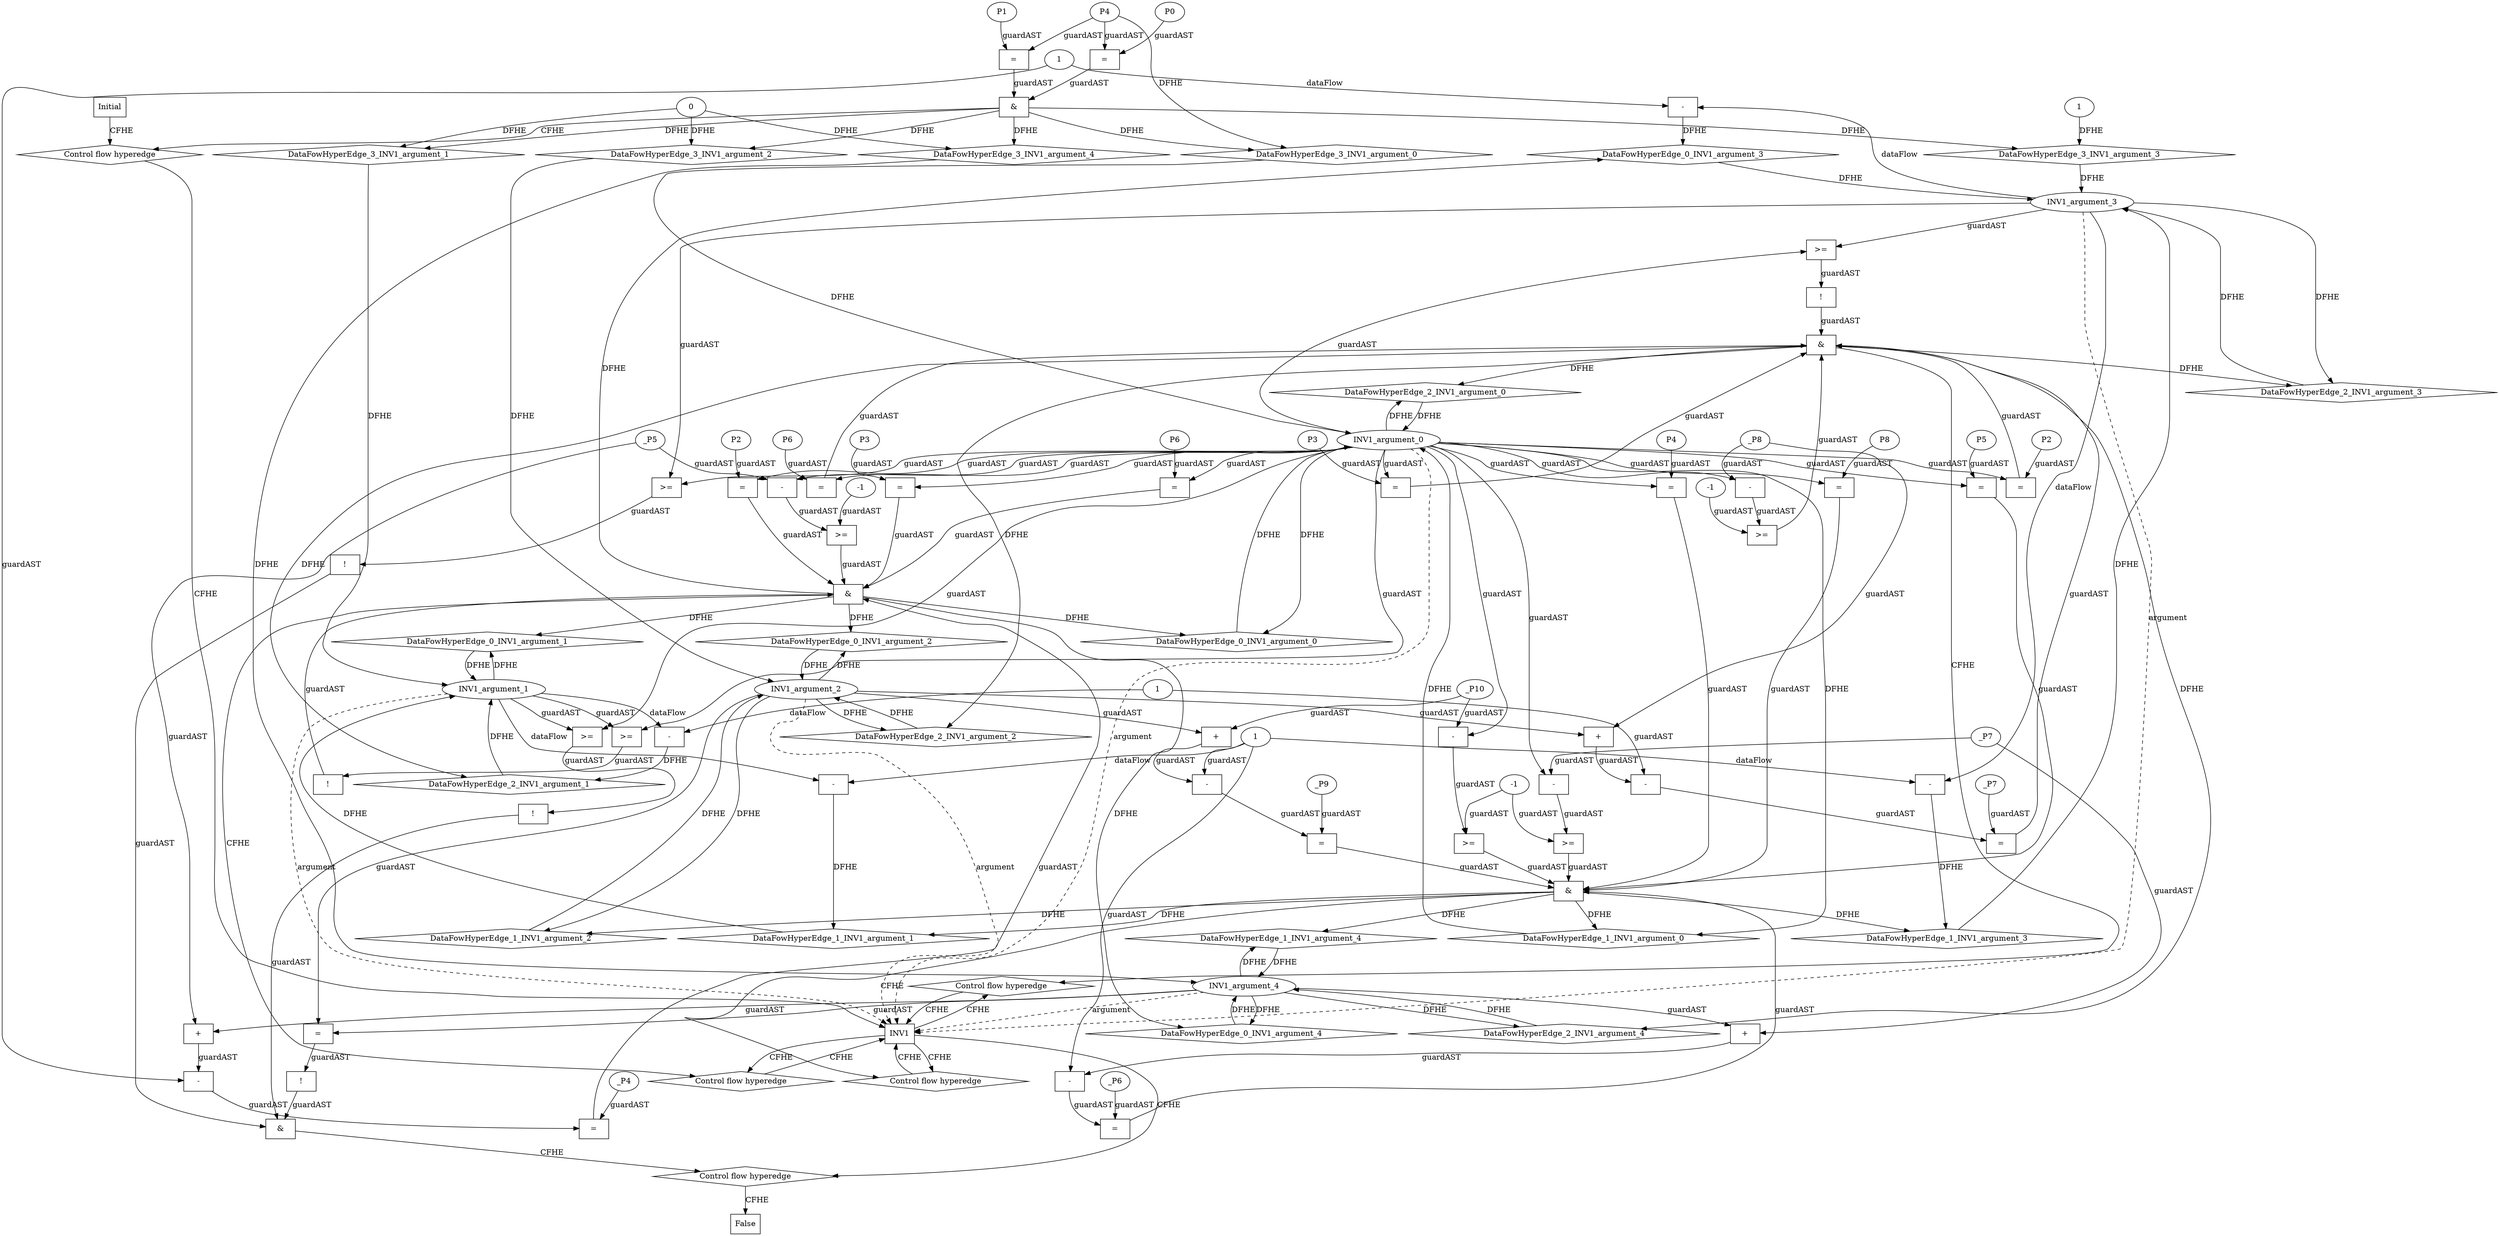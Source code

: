 // Horn Graph
digraph {
	"xxxINV1___INV1_0xxxdataFlow_0_node_0" [label="-"  nodeName="xxxINV1___INV1_0xxxdataFlow_0_node_0" class=Operator GNNNodeID=5 shape=rect]
	"xxxINV1___INV1_0xxxdataFlow_0_node_2" [label="1"  nodeName="xxxINV1___INV1_0xxxdataFlow_0_node_2" class=IdealInt GNNNodeID=6]
		"INV1_argument_3" -> "xxxINV1___INV1_0xxxdataFlow_0_node_0" [ label="dataFlow"]
		"xxxINV1___INV1_0xxxdataFlow_0_node_2" -> "xxxINV1___INV1_0xxxdataFlow_0_node_0" [ label="dataFlow"]
	"xxxINV1___INV1_0xxxguard_0_node_0" [label="="  nodeName="xxxINV1___INV1_0xxxguard_0_node_0" class=Operator GNNNodeID=7 shape=rect]
	"xxxINV1___INV1_0xxxguard_0_node_1" [label="P2"  nodeName="xxxINV1___INV1_0xxxguard_0_node_1" class=symbolicConstant GNNNodeID=8]
		"xxxINV1___INV1_0xxxguard_0_node_1" -> "xxxINV1___INV1_0xxxguard_0_node_0" [ label="guardAST"]
		"INV1_argument_0" -> "xxxINV1___INV1_0xxxguard_0_node_0" [ label="guardAST"]
	"xxxINV1___INV1_0xxxguard1_node_0" [label="="  nodeName="xxxINV1___INV1_0xxxguard1_node_0" class=Operator GNNNodeID=9 shape=rect]
	"xxxINV1___INV1_0xxxguard1_node_1" [label="-"  nodeName="xxxINV1___INV1_0xxxguard1_node_1" class=Operator GNNNodeID=10 shape=rect]
	"xxxINV1___INV1_0xxxguard1_node_2" [label="+"  nodeName="xxxINV1___INV1_0xxxguard1_node_2" class=Operator GNNNodeID=11 shape=rect]
	"xxxINV1___INV1_0xxxguard1_node_4" [label="_P5"  nodeName="xxxINV1___INV1_0xxxguard1_node_4" class=symbolicConstant GNNNodeID=12]
	"xxxINV1___INV1_0xxxguard1_node_6" [label="_P4"  nodeName="xxxINV1___INV1_0xxxguard1_node_6" class=symbolicConstant GNNNodeID=13]
		"xxxINV1___INV1_0xxxguard1_node_1" -> "xxxINV1___INV1_0xxxguard1_node_0" [ label="guardAST"]
		"xxxINV1___INV1_0xxxguard1_node_6" -> "xxxINV1___INV1_0xxxguard1_node_0" [ label="guardAST"]
		"xxxINV1___INV1_0xxxguard1_node_2" -> "xxxINV1___INV1_0xxxguard1_node_1" [ label="guardAST"]
		"xxxINV1___INV1_0xxxdataFlow_0_node_2" -> "xxxINV1___INV1_0xxxguard1_node_1" [ label="guardAST"]
		"INV1_argument_4" -> "xxxINV1___INV1_0xxxguard1_node_2" [ label="guardAST"]
		"xxxINV1___INV1_0xxxguard1_node_4" -> "xxxINV1___INV1_0xxxguard1_node_2" [ label="guardAST"]
	"xxxINV1___INV1_0xxxguard2_node_0" [label="="  nodeName="xxxINV1___INV1_0xxxguard2_node_0" class=Operator GNNNodeID=14 shape=rect]
	"xxxINV1___INV1_0xxxguard2_node_1" [label="P6"  nodeName="xxxINV1___INV1_0xxxguard2_node_1" class=symbolicConstant GNNNodeID=15]
		"xxxINV1___INV1_0xxxguard2_node_1" -> "xxxINV1___INV1_0xxxguard2_node_0" [ label="guardAST"]
		"INV1_argument_0" -> "xxxINV1___INV1_0xxxguard2_node_0" [ label="guardAST"]
	"xxxINV1___INV1_0xxxguard3_node_0" [label="!"  nodeName="xxxINV1___INV1_0xxxguard3_node_0" class=Operator GNNNodeID=16 shape=rect]
	"xxxINV1___INV1_0xxxguard3_node_1" [label=">="  nodeName="xxxINV1___INV1_0xxxguard3_node_1" class=Operator GNNNodeID=17 shape=rect]
		"xxxINV1___INV1_0xxxguard3_node_1" -> "xxxINV1___INV1_0xxxguard3_node_0" [ label="guardAST"]
		"INV1_argument_0" -> "xxxINV1___INV1_0xxxguard3_node_1" [ label="guardAST"]
		"INV1_argument_1" -> "xxxINV1___INV1_0xxxguard3_node_1" [ label="guardAST"]
	"xxxINV1___INV1_0xxxguard4_node_0" [label=">="  nodeName="xxxINV1___INV1_0xxxguard4_node_0" class=Operator GNNNodeID=18 shape=rect]
	"xxxINV1___INV1_0xxxguard4_node_1" [label="-"  nodeName="xxxINV1___INV1_0xxxguard4_node_1" class=Operator GNNNodeID=19 shape=rect]
	"xxxINV1___INV1_0xxxguard4_node_4" [label="-1"  nodeName="xxxINV1___INV1_0xxxguard4_node_4" class=IdealInt GNNNodeID=20]
		"xxxINV1___INV1_0xxxguard4_node_1" -> "xxxINV1___INV1_0xxxguard4_node_0" [ label="guardAST"]
		"xxxINV1___INV1_0xxxguard4_node_4" -> "xxxINV1___INV1_0xxxguard4_node_0" [ label="guardAST"]
		"INV1_argument_0" -> "xxxINV1___INV1_0xxxguard4_node_1" [ label="guardAST"]
		"xxxINV1___INV1_0xxxguard1_node_4" -> "xxxINV1___INV1_0xxxguard4_node_1" [ label="guardAST"]
	"xxxINV1___INV1_0xxxguard5_node_0" [label="="  nodeName="xxxINV1___INV1_0xxxguard5_node_0" class=Operator GNNNodeID=21 shape=rect]
	"xxxINV1___INV1_0xxxguard5_node_1" [label="P3"  nodeName="xxxINV1___INV1_0xxxguard5_node_1" class=symbolicConstant GNNNodeID=22]
		"xxxINV1___INV1_0xxxguard5_node_1" -> "xxxINV1___INV1_0xxxguard5_node_0" [ label="guardAST"]
		"INV1_argument_0" -> "xxxINV1___INV1_0xxxguard5_node_0" [ label="guardAST"]
	"xxxINV1___INV1_1xxxdataFlow_0_node_0" [label="-"  nodeName="xxxINV1___INV1_1xxxdataFlow_0_node_0" class=Operator GNNNodeID=23 shape=rect]
	"xxxINV1___INV1_1xxxdataFlow_0_node_2" [label="1"  nodeName="xxxINV1___INV1_1xxxdataFlow_0_node_2" class=IdealInt GNNNodeID=24]
		"INV1_argument_1" -> "xxxINV1___INV1_1xxxdataFlow_0_node_0" [ label="dataFlow"]
		"xxxINV1___INV1_1xxxdataFlow_0_node_2" -> "xxxINV1___INV1_1xxxdataFlow_0_node_0" [ label="dataFlow"]
	"xxxINV1___INV1_1xxxdataFlow2_node_0" [label="-"  nodeName="xxxINV1___INV1_1xxxdataFlow2_node_0" class=Operator GNNNodeID=25 shape=rect]
		"INV1_argument_3" -> "xxxINV1___INV1_1xxxdataFlow2_node_0" [ label="dataFlow"]
		"xxxINV1___INV1_1xxxdataFlow_0_node_2" -> "xxxINV1___INV1_1xxxdataFlow2_node_0" [ label="dataFlow"]
	"xxxINV1___INV1_1xxxguard_0_node_0" [label="="  nodeName="xxxINV1___INV1_1xxxguard_0_node_0" class=Operator GNNNodeID=26 shape=rect]
	"xxxINV1___INV1_1xxxguard_0_node_1" [label="P4"  nodeName="xxxINV1___INV1_1xxxguard_0_node_1" class=symbolicConstant GNNNodeID=27]
		"xxxINV1___INV1_1xxxguard_0_node_1" -> "xxxINV1___INV1_1xxxguard_0_node_0" [ label="guardAST"]
		"INV1_argument_0" -> "xxxINV1___INV1_1xxxguard_0_node_0" [ label="guardAST"]
	"xxxINV1___INV1_1xxxguard1_node_0" [label="="  nodeName="xxxINV1___INV1_1xxxguard1_node_0" class=Operator GNNNodeID=28 shape=rect]
	"xxxINV1___INV1_1xxxguard1_node_1" [label="-"  nodeName="xxxINV1___INV1_1xxxguard1_node_1" class=Operator GNNNodeID=29 shape=rect]
	"xxxINV1___INV1_1xxxguard1_node_2" [label="+"  nodeName="xxxINV1___INV1_1xxxguard1_node_2" class=Operator GNNNodeID=30 shape=rect]
	"xxxINV1___INV1_1xxxguard1_node_4" [label="_P7"  nodeName="xxxINV1___INV1_1xxxguard1_node_4" class=symbolicConstant GNNNodeID=31]
	"xxxINV1___INV1_1xxxguard1_node_6" [label="_P6"  nodeName="xxxINV1___INV1_1xxxguard1_node_6" class=symbolicConstant GNNNodeID=32]
		"xxxINV1___INV1_1xxxguard1_node_1" -> "xxxINV1___INV1_1xxxguard1_node_0" [ label="guardAST"]
		"xxxINV1___INV1_1xxxguard1_node_6" -> "xxxINV1___INV1_1xxxguard1_node_0" [ label="guardAST"]
		"xxxINV1___INV1_1xxxguard1_node_2" -> "xxxINV1___INV1_1xxxguard1_node_1" [ label="guardAST"]
		"xxxINV1___INV1_1xxxdataFlow_0_node_2" -> "xxxINV1___INV1_1xxxguard1_node_1" [ label="guardAST"]
		"INV1_argument_4" -> "xxxINV1___INV1_1xxxguard1_node_2" [ label="guardAST"]
		"xxxINV1___INV1_1xxxguard1_node_4" -> "xxxINV1___INV1_1xxxguard1_node_2" [ label="guardAST"]
	"xxxINV1___INV1_1xxxguard2_node_0" [label="="  nodeName="xxxINV1___INV1_1xxxguard2_node_0" class=Operator GNNNodeID=33 shape=rect]
	"xxxINV1___INV1_1xxxguard2_node_1" [label="P8"  nodeName="xxxINV1___INV1_1xxxguard2_node_1" class=symbolicConstant GNNNodeID=34]
		"xxxINV1___INV1_1xxxguard2_node_1" -> "xxxINV1___INV1_1xxxguard2_node_0" [ label="guardAST"]
		"INV1_argument_0" -> "xxxINV1___INV1_1xxxguard2_node_0" [ label="guardAST"]
	"xxxINV1___INV1_1xxxguard3_node_0" [label=">="  nodeName="xxxINV1___INV1_1xxxguard3_node_0" class=Operator GNNNodeID=35 shape=rect]
	"xxxINV1___INV1_1xxxguard3_node_1" [label="-"  nodeName="xxxINV1___INV1_1xxxguard3_node_1" class=Operator GNNNodeID=36 shape=rect]
	"xxxINV1___INV1_1xxxguard3_node_4" [label="-1"  nodeName="xxxINV1___INV1_1xxxguard3_node_4" class=IdealInt GNNNodeID=37]
		"xxxINV1___INV1_1xxxguard3_node_1" -> "xxxINV1___INV1_1xxxguard3_node_0" [ label="guardAST"]
		"xxxINV1___INV1_1xxxguard3_node_4" -> "xxxINV1___INV1_1xxxguard3_node_0" [ label="guardAST"]
		"INV1_argument_0" -> "xxxINV1___INV1_1xxxguard3_node_1" [ label="guardAST"]
		"xxxINV1___INV1_1xxxguard1_node_4" -> "xxxINV1___INV1_1xxxguard3_node_1" [ label="guardAST"]
	"xxxINV1___INV1_1xxxguard4_node_0" [label=">="  nodeName="xxxINV1___INV1_1xxxguard4_node_0" class=Operator GNNNodeID=38 shape=rect]
	"xxxINV1___INV1_1xxxguard4_node_1" [label="-"  nodeName="xxxINV1___INV1_1xxxguard4_node_1" class=Operator GNNNodeID=39 shape=rect]
	"xxxINV1___INV1_1xxxguard4_node_3" [label="_P10"  nodeName="xxxINV1___INV1_1xxxguard4_node_3" class=symbolicConstant GNNNodeID=40]
		"xxxINV1___INV1_1xxxguard4_node_1" -> "xxxINV1___INV1_1xxxguard4_node_0" [ label="guardAST"]
		"xxxINV1___INV1_1xxxguard3_node_4" -> "xxxINV1___INV1_1xxxguard4_node_0" [ label="guardAST"]
		"INV1_argument_0" -> "xxxINV1___INV1_1xxxguard4_node_1" [ label="guardAST"]
		"xxxINV1___INV1_1xxxguard4_node_3" -> "xxxINV1___INV1_1xxxguard4_node_1" [ label="guardAST"]
	"xxxINV1___INV1_1xxxguard5_node_0" [label="="  nodeName="xxxINV1___INV1_1xxxguard5_node_0" class=Operator GNNNodeID=41 shape=rect]
	"xxxINV1___INV1_1xxxguard5_node_1" [label="-"  nodeName="xxxINV1___INV1_1xxxguard5_node_1" class=Operator GNNNodeID=42 shape=rect]
	"xxxINV1___INV1_1xxxguard5_node_2" [label="+"  nodeName="xxxINV1___INV1_1xxxguard5_node_2" class=Operator GNNNodeID=43 shape=rect]
	"xxxINV1___INV1_1xxxguard5_node_6" [label="_P9"  nodeName="xxxINV1___INV1_1xxxguard5_node_6" class=symbolicConstant GNNNodeID=44]
		"xxxINV1___INV1_1xxxguard5_node_1" -> "xxxINV1___INV1_1xxxguard5_node_0" [ label="guardAST"]
		"xxxINV1___INV1_1xxxguard5_node_6" -> "xxxINV1___INV1_1xxxguard5_node_0" [ label="guardAST"]
		"xxxINV1___INV1_1xxxguard5_node_2" -> "xxxINV1___INV1_1xxxguard5_node_1" [ label="guardAST"]
		"xxxINV1___INV1_1xxxdataFlow_0_node_2" -> "xxxINV1___INV1_1xxxguard5_node_1" [ label="guardAST"]
		"INV1_argument_2" -> "xxxINV1___INV1_1xxxguard5_node_2" [ label="guardAST"]
		"xxxINV1___INV1_1xxxguard4_node_3" -> "xxxINV1___INV1_1xxxguard5_node_2" [ label="guardAST"]
	"xxxINV1___INV1_1xxxguard6_node_0" [label="="  nodeName="xxxINV1___INV1_1xxxguard6_node_0" class=Operator GNNNodeID=45 shape=rect]
	"xxxINV1___INV1_1xxxguard6_node_1" [label="P5"  nodeName="xxxINV1___INV1_1xxxguard6_node_1" class=symbolicConstant GNNNodeID=46]
		"xxxINV1___INV1_1xxxguard6_node_1" -> "xxxINV1___INV1_1xxxguard6_node_0" [ label="guardAST"]
		"INV1_argument_0" -> "xxxINV1___INV1_1xxxguard6_node_0" [ label="guardAST"]
	"xxxINV1___INV1_2xxxdataFlow_0_node_0" [label="-"  nodeName="xxxINV1___INV1_2xxxdataFlow_0_node_0" class=Operator GNNNodeID=47 shape=rect]
	"xxxINV1___INV1_2xxxdataFlow_0_node_2" [label="1"  nodeName="xxxINV1___INV1_2xxxdataFlow_0_node_2" class=IdealInt GNNNodeID=48]
		"INV1_argument_1" -> "xxxINV1___INV1_2xxxdataFlow_0_node_0" [ label="dataFlow"]
		"xxxINV1___INV1_2xxxdataFlow_0_node_2" -> "xxxINV1___INV1_2xxxdataFlow_0_node_0" [ label="dataFlow"]
	"xxxINV1___INV1_2xxxguard_0_node_0" [label="="  nodeName="xxxINV1___INV1_2xxxguard_0_node_0" class=Operator GNNNodeID=49 shape=rect]
	"xxxINV1___INV1_2xxxguard_0_node_1" [label="P2"  nodeName="xxxINV1___INV1_2xxxguard_0_node_1" class=symbolicConstant GNNNodeID=50]
		"xxxINV1___INV1_2xxxguard_0_node_1" -> "xxxINV1___INV1_2xxxguard_0_node_0" [ label="guardAST"]
		"INV1_argument_0" -> "xxxINV1___INV1_2xxxguard_0_node_0" [ label="guardAST"]
	"xxxINV1___INV1_2xxxguard1_node_0" [label="="  nodeName="xxxINV1___INV1_2xxxguard1_node_0" class=Operator GNNNodeID=51 shape=rect]
	"xxxINV1___INV1_2xxxguard1_node_1" [label="-"  nodeName="xxxINV1___INV1_2xxxguard1_node_1" class=Operator GNNNodeID=52 shape=rect]
	"xxxINV1___INV1_2xxxguard1_node_2" [label="+"  nodeName="xxxINV1___INV1_2xxxguard1_node_2" class=Operator GNNNodeID=53 shape=rect]
	"xxxINV1___INV1_2xxxguard1_node_4" [label="_P8"  nodeName="xxxINV1___INV1_2xxxguard1_node_4" class=symbolicConstant GNNNodeID=54]
	"xxxINV1___INV1_2xxxguard1_node_6" [label="_P7"  nodeName="xxxINV1___INV1_2xxxguard1_node_6" class=symbolicConstant GNNNodeID=55]
		"xxxINV1___INV1_2xxxguard1_node_1" -> "xxxINV1___INV1_2xxxguard1_node_0" [ label="guardAST"]
		"xxxINV1___INV1_2xxxguard1_node_6" -> "xxxINV1___INV1_2xxxguard1_node_0" [ label="guardAST"]
		"xxxINV1___INV1_2xxxguard1_node_2" -> "xxxINV1___INV1_2xxxguard1_node_1" [ label="guardAST"]
		"xxxINV1___INV1_2xxxdataFlow_0_node_2" -> "xxxINV1___INV1_2xxxguard1_node_1" [ label="guardAST"]
		"INV1_argument_2" -> "xxxINV1___INV1_2xxxguard1_node_2" [ label="guardAST"]
		"xxxINV1___INV1_2xxxguard1_node_4" -> "xxxINV1___INV1_2xxxguard1_node_2" [ label="guardAST"]
	"xxxINV1___INV1_2xxxguard2_node_0" [label="="  nodeName="xxxINV1___INV1_2xxxguard2_node_0" class=Operator GNNNodeID=56 shape=rect]
	"xxxINV1___INV1_2xxxguard2_node_1" [label="P6"  nodeName="xxxINV1___INV1_2xxxguard2_node_1" class=symbolicConstant GNNNodeID=57]
		"xxxINV1___INV1_2xxxguard2_node_1" -> "xxxINV1___INV1_2xxxguard2_node_0" [ label="guardAST"]
		"INV1_argument_0" -> "xxxINV1___INV1_2xxxguard2_node_0" [ label="guardAST"]
	"xxxINV1___INV1_2xxxguard3_node_0" [label=">="  nodeName="xxxINV1___INV1_2xxxguard3_node_0" class=Operator GNNNodeID=58 shape=rect]
	"xxxINV1___INV1_2xxxguard3_node_1" [label="-"  nodeName="xxxINV1___INV1_2xxxguard3_node_1" class=Operator GNNNodeID=59 shape=rect]
	"xxxINV1___INV1_2xxxguard3_node_4" [label="-1"  nodeName="xxxINV1___INV1_2xxxguard3_node_4" class=IdealInt GNNNodeID=60]
		"xxxINV1___INV1_2xxxguard3_node_1" -> "xxxINV1___INV1_2xxxguard3_node_0" [ label="guardAST"]
		"xxxINV1___INV1_2xxxguard3_node_4" -> "xxxINV1___INV1_2xxxguard3_node_0" [ label="guardAST"]
		"INV1_argument_0" -> "xxxINV1___INV1_2xxxguard3_node_1" [ label="guardAST"]
		"xxxINV1___INV1_2xxxguard1_node_4" -> "xxxINV1___INV1_2xxxguard3_node_1" [ label="guardAST"]
	"xxxINV1___INV1_2xxxguard4_node_0" [label="!"  nodeName="xxxINV1___INV1_2xxxguard4_node_0" class=Operator GNNNodeID=61 shape=rect]
	"xxxINV1___INV1_2xxxguard4_node_1" [label=">="  nodeName="xxxINV1___INV1_2xxxguard4_node_1" class=Operator GNNNodeID=62 shape=rect]
		"xxxINV1___INV1_2xxxguard4_node_1" -> "xxxINV1___INV1_2xxxguard4_node_0" [ label="guardAST"]
		"INV1_argument_0" -> "xxxINV1___INV1_2xxxguard4_node_1" [ label="guardAST"]
		"INV1_argument_3" -> "xxxINV1___INV1_2xxxguard4_node_1" [ label="guardAST"]
	"xxxINV1___INV1_2xxxguard5_node_0" [label="="  nodeName="xxxINV1___INV1_2xxxguard5_node_0" class=Operator GNNNodeID=63 shape=rect]
	"xxxINV1___INV1_2xxxguard5_node_1" [label="P3"  nodeName="xxxINV1___INV1_2xxxguard5_node_1" class=symbolicConstant GNNNodeID=64]
		"xxxINV1___INV1_2xxxguard5_node_1" -> "xxxINV1___INV1_2xxxguard5_node_0" [ label="guardAST"]
		"INV1_argument_0" -> "xxxINV1___INV1_2xxxguard5_node_0" [ label="guardAST"]
	"xxxINV1___Initial_3xxxdataFlow_0_node_0" [label="0"  nodeName="xxxINV1___Initial_3xxxdataFlow_0_node_0" class=IdealInt GNNNodeID=65]
	"xxxINV1___Initial_3xxxdataFlow3_node_0" [label="1"  nodeName="xxxINV1___Initial_3xxxdataFlow3_node_0" class=IdealInt GNNNodeID=66]
	"xxxINV1___Initial_3xxxdataFlow4_node_0" [label="P4"  nodeName="xxxINV1___Initial_3xxxdataFlow4_node_0" class=symbolicConstant GNNNodeID=67]
	"xxxINV1___Initial_3xxxguard_0_node_0" [label="="  nodeName="xxxINV1___Initial_3xxxguard_0_node_0" class=Operator GNNNodeID=68 shape=rect]
	"xxxINV1___Initial_3xxxguard_0_node_1" [label="P0"  nodeName="xxxINV1___Initial_3xxxguard_0_node_1" class=symbolicConstant GNNNodeID=69]
		"xxxINV1___Initial_3xxxguard_0_node_1" -> "xxxINV1___Initial_3xxxguard_0_node_0" [ label="guardAST"]
		"xxxINV1___Initial_3xxxdataFlow4_node_0" -> "xxxINV1___Initial_3xxxguard_0_node_0" [ label="guardAST"]
	"xxxINV1___Initial_3xxxguard1_node_0" [label="="  nodeName="xxxINV1___Initial_3xxxguard1_node_0" class=Operator GNNNodeID=70 shape=rect]
	"xxxINV1___Initial_3xxxguard1_node_1" [label="P1"  nodeName="xxxINV1___Initial_3xxxguard1_node_1" class=symbolicConstant GNNNodeID=71]
		"xxxINV1___Initial_3xxxguard1_node_1" -> "xxxINV1___Initial_3xxxguard1_node_0" [ label="guardAST"]
		"xxxINV1___Initial_3xxxdataFlow4_node_0" -> "xxxINV1___Initial_3xxxguard1_node_0" [ label="guardAST"]
	"xxxFALSE___INV1_4xxxguard_0_node_0" [label="!"  nodeName="xxxFALSE___INV1_4xxxguard_0_node_0" class=Operator GNNNodeID=72 shape=rect]
	"xxxFALSE___INV1_4xxxguard_0_node_1" [label=">="  nodeName="xxxFALSE___INV1_4xxxguard_0_node_1" class=Operator GNNNodeID=73 shape=rect]
		"xxxFALSE___INV1_4xxxguard_0_node_1" -> "xxxFALSE___INV1_4xxxguard_0_node_0" [ label="guardAST"]
		"INV1_argument_0" -> "xxxFALSE___INV1_4xxxguard_0_node_1" [ label="guardAST"]
		"INV1_argument_1" -> "xxxFALSE___INV1_4xxxguard_0_node_1" [ label="guardAST"]
	"xxxFALSE___INV1_4xxxguard1_node_0" [label="!"  nodeName="xxxFALSE___INV1_4xxxguard1_node_0" class=Operator GNNNodeID=74 shape=rect]
	"xxxFALSE___INV1_4xxxguard1_node_1" [label=">="  nodeName="xxxFALSE___INV1_4xxxguard1_node_1" class=Operator GNNNodeID=75 shape=rect]
		"xxxFALSE___INV1_4xxxguard1_node_1" -> "xxxFALSE___INV1_4xxxguard1_node_0" [ label="guardAST"]
		"INV1_argument_0" -> "xxxFALSE___INV1_4xxxguard1_node_1" [ label="guardAST"]
		"INV1_argument_3" -> "xxxFALSE___INV1_4xxxguard1_node_1" [ label="guardAST"]
	"xxxFALSE___INV1_4xxxguard2_node_0" [label="!"  nodeName="xxxFALSE___INV1_4xxxguard2_node_0" class=Operator GNNNodeID=76 shape=rect]
	"xxxFALSE___INV1_4xxxguard2_node_1" [label="="  nodeName="xxxFALSE___INV1_4xxxguard2_node_1" class=Operator GNNNodeID=77 shape=rect]
		"xxxFALSE___INV1_4xxxguard2_node_1" -> "xxxFALSE___INV1_4xxxguard2_node_0" [ label="guardAST"]
		"INV1_argument_2" -> "xxxFALSE___INV1_4xxxguard2_node_1" [ label="guardAST"]
		"INV1_argument_4" -> "xxxFALSE___INV1_4xxxguard2_node_1" [ label="guardAST"]
	"INV1" [label="INV1"  nodeName="INV1" class=CONTROL GNNNodeID=78 shape="rect"]
	"FALSE" [label="False"  nodeName=False class=CONTROL GNNNodeID=79 shape="rect"]
	"Initial" [label="Initial"  nodeName=Initial class=CONTROL GNNNodeID=80 shape="rect"]
	"ControlFowHyperEdge_0" [label="Control flow hyperedge"  hyperEdgeNodeID=0 nodeName=ControlFowHyperEdge_0 class=controlFlowHyperEdge shape="diamond"]
		"INV1" -> ControlFowHyperEdge_0 [ label="CFHE"]
		"ControlFowHyperEdge_0" -> "INV1" [ label="CFHE"]
	"ControlFowHyperEdge_1" [label="Control flow hyperedge"  hyperEdgeNodeID=1 nodeName=ControlFowHyperEdge_1 class=controlFlowHyperEdge shape="diamond"]
		"INV1" -> ControlFowHyperEdge_1 [ label="CFHE"]
		"ControlFowHyperEdge_1" -> "INV1" [ label="CFHE"]
	"ControlFowHyperEdge_2" [label="Control flow hyperedge"  hyperEdgeNodeID=2 nodeName=ControlFowHyperEdge_2 class=controlFlowHyperEdge shape="diamond"]
		"INV1" -> ControlFowHyperEdge_2 [ label="CFHE"]
		"ControlFowHyperEdge_2" -> "INV1" [ label="CFHE"]
	"ControlFowHyperEdge_3" [label="Control flow hyperedge"  hyperEdgeNodeID=3 nodeName=ControlFowHyperEdge_3 class=controlFlowHyperEdge shape="diamond"]
		"Initial" -> ControlFowHyperEdge_3 [ label="CFHE"]
		"ControlFowHyperEdge_3" -> "INV1" [ label="CFHE"]
	"ControlFowHyperEdge_4" [label="Control flow hyperedge"  hyperEdgeNodeID=4 nodeName=ControlFowHyperEdge_4 class=controlFlowHyperEdge shape="diamond"]
		"INV1" -> ControlFowHyperEdge_4 [ label="CFHE"]
		"ControlFowHyperEdge_4" -> "FALSE" [ label="CFHE"]
	"INV1_argument_0" [label="INV1_argument_0"  nodeName=argument0 class=argument shape=oval GNNNodeID=81 head="INV1"]
		"INV1_argument_0" -> "INV1" [ label="argument" style=dashed]
	"INV1_argument_1" [label="INV1_argument_1"  nodeName=argument1 class=argument shape=oval GNNNodeID=81 head="INV1"]
		"INV1_argument_1" -> "INV1" [ label="argument" style=dashed]
	"INV1_argument_2" [label="INV1_argument_2"  nodeName=argument2 class=argument shape=oval GNNNodeID=81 head="INV1"]
		"INV1_argument_2" -> "INV1" [ label="argument" style=dashed]
	"INV1_argument_3" [label="INV1_argument_3"  nodeName=argument3 class=argument shape=oval GNNNodeID=81 head="INV1"]
		"INV1_argument_3" -> "INV1" [ label="argument" style=dashed]
	"INV1_argument_4" [label="INV1_argument_4"  nodeName=argument4 class=argument shape=oval GNNNodeID=81 head="INV1"]
		"INV1_argument_4" -> "INV1" [ label="argument" style=dashed]
	"xxxINV1___INV1_0xxx_and" [label="&"  andName="xxxINV1___INV1_0xxx_and" class=Operator shape=rect]
		"xxxINV1___INV1_0xxxguard1_node_0" -> "xxxINV1___INV1_0xxx_and" [ label="guardAST"]
		"xxxINV1___INV1_0xxxguard2_node_0" -> "xxxINV1___INV1_0xxx_and" [ label="guardAST"]
		"xxxINV1___INV1_0xxxguard_0_node_0" -> "xxxINV1___INV1_0xxx_and" [ label="guardAST"]
		"xxxINV1___INV1_0xxxguard4_node_0" -> "xxxINV1___INV1_0xxx_and" [ label="guardAST"]
		"xxxINV1___INV1_0xxxguard3_node_0" -> "xxxINV1___INV1_0xxx_and" [ label="guardAST"]
		"xxxINV1___INV1_0xxxguard5_node_0" -> "xxxINV1___INV1_0xxx_and" [ label="guardAST"]
		"xxxINV1___INV1_0xxx_and" -> "ControlFowHyperEdge_0" [ label="CFHE"]
	"xxxINV1___INV1_1xxx_and" [label="&"  andName="xxxINV1___INV1_1xxx_and" class=Operator shape=rect]
		"xxxINV1___INV1_1xxxguard2_node_0" -> "xxxINV1___INV1_1xxx_and" [ label="guardAST"]
		"xxxINV1___INV1_1xxxguard6_node_0" -> "xxxINV1___INV1_1xxx_and" [ label="guardAST"]
		"xxxINV1___INV1_1xxxguard3_node_0" -> "xxxINV1___INV1_1xxx_and" [ label="guardAST"]
		"xxxINV1___INV1_1xxxguard_0_node_0" -> "xxxINV1___INV1_1xxx_and" [ label="guardAST"]
		"xxxINV1___INV1_1xxxguard4_node_0" -> "xxxINV1___INV1_1xxx_and" [ label="guardAST"]
		"xxxINV1___INV1_1xxxguard5_node_0" -> "xxxINV1___INV1_1xxx_and" [ label="guardAST"]
		"xxxINV1___INV1_1xxxguard1_node_0" -> "xxxINV1___INV1_1xxx_and" [ label="guardAST"]
		"xxxINV1___INV1_1xxx_and" -> "ControlFowHyperEdge_1" [ label="CFHE"]
	"xxxINV1___INV1_2xxx_and" [label="&"  andName="xxxINV1___INV1_2xxx_and" class=Operator shape=rect]
		"xxxINV1___INV1_2xxxguard3_node_0" -> "xxxINV1___INV1_2xxx_and" [ label="guardAST"]
		"xxxINV1___INV1_2xxxguard5_node_0" -> "xxxINV1___INV1_2xxx_and" [ label="guardAST"]
		"xxxINV1___INV1_2xxxguard4_node_0" -> "xxxINV1___INV1_2xxx_and" [ label="guardAST"]
		"xxxINV1___INV1_2xxxguard_0_node_0" -> "xxxINV1___INV1_2xxx_and" [ label="guardAST"]
		"xxxINV1___INV1_2xxxguard2_node_0" -> "xxxINV1___INV1_2xxx_and" [ label="guardAST"]
		"xxxINV1___INV1_2xxxguard1_node_0" -> "xxxINV1___INV1_2xxx_and" [ label="guardAST"]
		"xxxINV1___INV1_2xxx_and" -> "ControlFowHyperEdge_2" [ label="CFHE"]
	"xxxINV1___Initial_3xxx_and" [label="&"  andName="xxxINV1___Initial_3xxx_and" class=Operator shape=rect]
		"xxxINV1___Initial_3xxxguard_0_node_0" -> "xxxINV1___Initial_3xxx_and" [ label="guardAST"]
		"xxxINV1___Initial_3xxxguard1_node_0" -> "xxxINV1___Initial_3xxx_and" [ label="guardAST"]
		"xxxINV1___Initial_3xxx_and" -> "ControlFowHyperEdge_3" [ label="CFHE"]
	"xxxFALSE___INV1_4xxx_and" [label="&"  andName="xxxFALSE___INV1_4xxx_and" class=Operator shape=rect]
		"xxxFALSE___INV1_4xxxguard_0_node_0" -> "xxxFALSE___INV1_4xxx_and" [ label="guardAST"]
		"xxxFALSE___INV1_4xxxguard1_node_0" -> "xxxFALSE___INV1_4xxx_and" [ label="guardAST"]
		"xxxFALSE___INV1_4xxxguard2_node_0" -> "xxxFALSE___INV1_4xxx_and" [ label="guardAST"]
		"xxxFALSE___INV1_4xxx_and" -> "ControlFowHyperEdge_4" [ label="CFHE"]
		"INV1_argument_0" -> "DataFowHyperEdge_0_INV1_argument_0" [ label="DFHE"]
	"DataFowHyperEdge_0_INV1_argument_0" [label="DataFowHyperEdge_0_INV1_argument_0"  nodeName="DataFowHyperEdge_0_INV1_argument_0" class=DataFlowHyperedge shape=diamond]
		"DataFowHyperEdge_0_INV1_argument_0" -> "INV1_argument_0" [ label="DFHE"]
		"xxxINV1___INV1_0xxx_and" -> "DataFowHyperEdge_0_INV1_argument_0" [ label="DFHE"]
		"INV1_argument_1" -> "DataFowHyperEdge_0_INV1_argument_1" [ label="DFHE"]
	"DataFowHyperEdge_0_INV1_argument_1" [label="DataFowHyperEdge_0_INV1_argument_1"  nodeName="DataFowHyperEdge_0_INV1_argument_1" class=DataFlowHyperedge shape=diamond]
		"DataFowHyperEdge_0_INV1_argument_1" -> "INV1_argument_1" [ label="DFHE"]
		"xxxINV1___INV1_0xxx_and" -> "DataFowHyperEdge_0_INV1_argument_1" [ label="DFHE"]
		"INV1_argument_2" -> "DataFowHyperEdge_0_INV1_argument_2" [ label="DFHE"]
	"DataFowHyperEdge_0_INV1_argument_2" [label="DataFowHyperEdge_0_INV1_argument_2"  nodeName="DataFowHyperEdge_0_INV1_argument_2" class=DataFlowHyperedge shape=diamond]
		"DataFowHyperEdge_0_INV1_argument_2" -> "INV1_argument_2" [ label="DFHE"]
		"xxxINV1___INV1_0xxx_and" -> "DataFowHyperEdge_0_INV1_argument_2" [ label="DFHE"]
		"INV1_argument_0" -> "DataFowHyperEdge_1_INV1_argument_0" [ label="DFHE"]
	"DataFowHyperEdge_1_INV1_argument_0" [label="DataFowHyperEdge_1_INV1_argument_0"  nodeName="DataFowHyperEdge_1_INV1_argument_0" class=DataFlowHyperedge shape=diamond]
		"DataFowHyperEdge_1_INV1_argument_0" -> "INV1_argument_0" [ label="DFHE"]
		"xxxINV1___INV1_1xxx_and" -> "DataFowHyperEdge_1_INV1_argument_0" [ label="DFHE"]
		"INV1_argument_0" -> "DataFowHyperEdge_2_INV1_argument_0" [ label="DFHE"]
	"DataFowHyperEdge_2_INV1_argument_0" [label="DataFowHyperEdge_2_INV1_argument_0"  nodeName="DataFowHyperEdge_2_INV1_argument_0" class=DataFlowHyperedge shape=diamond]
		"DataFowHyperEdge_2_INV1_argument_0" -> "INV1_argument_0" [ label="DFHE"]
		"xxxINV1___INV1_2xxx_and" -> "DataFowHyperEdge_2_INV1_argument_0" [ label="DFHE"]
		"INV1_argument_3" -> "DataFowHyperEdge_2_INV1_argument_3" [ label="DFHE"]
	"DataFowHyperEdge_2_INV1_argument_3" [label="DataFowHyperEdge_2_INV1_argument_3"  nodeName="DataFowHyperEdge_2_INV1_argument_3" class=DataFlowHyperedge shape=diamond]
		"DataFowHyperEdge_2_INV1_argument_3" -> "INV1_argument_3" [ label="DFHE"]
		"xxxINV1___INV1_2xxx_and" -> "DataFowHyperEdge_2_INV1_argument_3" [ label="DFHE"]
		"INV1_argument_4" -> "DataFowHyperEdge_2_INV1_argument_4" [ label="DFHE"]
	"DataFowHyperEdge_2_INV1_argument_4" [label="DataFowHyperEdge_2_INV1_argument_4"  nodeName="DataFowHyperEdge_2_INV1_argument_4" class=DataFlowHyperedge shape=diamond]
		"DataFowHyperEdge_2_INV1_argument_4" -> "INV1_argument_4" [ label="DFHE"]
		"xxxINV1___INV1_2xxx_and" -> "DataFowHyperEdge_2_INV1_argument_4" [ label="DFHE"]
	"DataFowHyperEdge_0_INV1_argument_3" [label="DataFowHyperEdge_0_INV1_argument_3"  nodeName="DataFowHyperEdge_0_INV1_argument_3" class=DataFlowHyperedge shape=diamond]
		"DataFowHyperEdge_0_INV1_argument_3" -> "INV1_argument_3" [ label="DFHE"]
		"xxxINV1___INV1_0xxx_and" -> "DataFowHyperEdge_0_INV1_argument_3" [ label="DFHE"]
		"xxxINV1___INV1_0xxxdataFlow_0_node_0" -> "DataFowHyperEdge_0_INV1_argument_3" [ label="DFHE"]
	"DataFowHyperEdge_0_INV1_argument_4" [label="DataFowHyperEdge_0_INV1_argument_4"  nodeName="DataFowHyperEdge_0_INV1_argument_4" class=DataFlowHyperedge shape=diamond]
		"DataFowHyperEdge_0_INV1_argument_4" -> "INV1_argument_4" [ label="DFHE"]
		"xxxINV1___INV1_0xxx_and" -> "DataFowHyperEdge_0_INV1_argument_4" [ label="DFHE"]
		"INV1_argument_4" -> "DataFowHyperEdge_0_INV1_argument_4" [ label="DFHE"]
	"DataFowHyperEdge_1_INV1_argument_1" [label="DataFowHyperEdge_1_INV1_argument_1"  nodeName="DataFowHyperEdge_1_INV1_argument_1" class=DataFlowHyperedge shape=diamond]
		"DataFowHyperEdge_1_INV1_argument_1" -> "INV1_argument_1" [ label="DFHE"]
		"xxxINV1___INV1_1xxx_and" -> "DataFowHyperEdge_1_INV1_argument_1" [ label="DFHE"]
		"xxxINV1___INV1_1xxxdataFlow_0_node_0" -> "DataFowHyperEdge_1_INV1_argument_1" [ label="DFHE"]
	"DataFowHyperEdge_1_INV1_argument_2" [label="DataFowHyperEdge_1_INV1_argument_2"  nodeName="DataFowHyperEdge_1_INV1_argument_2" class=DataFlowHyperedge shape=diamond]
		"DataFowHyperEdge_1_INV1_argument_2" -> "INV1_argument_2" [ label="DFHE"]
		"xxxINV1___INV1_1xxx_and" -> "DataFowHyperEdge_1_INV1_argument_2" [ label="DFHE"]
		"INV1_argument_2" -> "DataFowHyperEdge_1_INV1_argument_2" [ label="DFHE"]
	"DataFowHyperEdge_1_INV1_argument_3" [label="DataFowHyperEdge_1_INV1_argument_3"  nodeName="DataFowHyperEdge_1_INV1_argument_3" class=DataFlowHyperedge shape=diamond]
		"DataFowHyperEdge_1_INV1_argument_3" -> "INV1_argument_3" [ label="DFHE"]
		"xxxINV1___INV1_1xxx_and" -> "DataFowHyperEdge_1_INV1_argument_3" [ label="DFHE"]
		"xxxINV1___INV1_1xxxdataFlow2_node_0" -> "DataFowHyperEdge_1_INV1_argument_3" [ label="DFHE"]
	"DataFowHyperEdge_1_INV1_argument_4" [label="DataFowHyperEdge_1_INV1_argument_4"  nodeName="DataFowHyperEdge_1_INV1_argument_4" class=DataFlowHyperedge shape=diamond]
		"DataFowHyperEdge_1_INV1_argument_4" -> "INV1_argument_4" [ label="DFHE"]
		"xxxINV1___INV1_1xxx_and" -> "DataFowHyperEdge_1_INV1_argument_4" [ label="DFHE"]
		"INV1_argument_4" -> "DataFowHyperEdge_1_INV1_argument_4" [ label="DFHE"]
	"DataFowHyperEdge_2_INV1_argument_1" [label="DataFowHyperEdge_2_INV1_argument_1"  nodeName="DataFowHyperEdge_2_INV1_argument_1" class=DataFlowHyperedge shape=diamond]
		"DataFowHyperEdge_2_INV1_argument_1" -> "INV1_argument_1" [ label="DFHE"]
		"xxxINV1___INV1_2xxx_and" -> "DataFowHyperEdge_2_INV1_argument_1" [ label="DFHE"]
		"xxxINV1___INV1_2xxxdataFlow_0_node_0" -> "DataFowHyperEdge_2_INV1_argument_1" [ label="DFHE"]
	"DataFowHyperEdge_2_INV1_argument_2" [label="DataFowHyperEdge_2_INV1_argument_2"  nodeName="DataFowHyperEdge_2_INV1_argument_2" class=DataFlowHyperedge shape=diamond]
		"DataFowHyperEdge_2_INV1_argument_2" -> "INV1_argument_2" [ label="DFHE"]
		"xxxINV1___INV1_2xxx_and" -> "DataFowHyperEdge_2_INV1_argument_2" [ label="DFHE"]
		"INV1_argument_2" -> "DataFowHyperEdge_2_INV1_argument_2" [ label="DFHE"]
	"DataFowHyperEdge_3_INV1_argument_0" [label="DataFowHyperEdge_3_INV1_argument_0"  nodeName="DataFowHyperEdge_3_INV1_argument_0" class=DataFlowHyperedge shape=diamond]
		"DataFowHyperEdge_3_INV1_argument_0" -> "INV1_argument_0" [ label="DFHE"]
		"xxxINV1___Initial_3xxx_and" -> "DataFowHyperEdge_3_INV1_argument_0" [ label="DFHE"]
		"xxxINV1___Initial_3xxxdataFlow4_node_0" -> "DataFowHyperEdge_3_INV1_argument_0" [ label="DFHE"]
	"DataFowHyperEdge_3_INV1_argument_1" [label="DataFowHyperEdge_3_INV1_argument_1"  nodeName="DataFowHyperEdge_3_INV1_argument_1" class=DataFlowHyperedge shape=diamond]
		"DataFowHyperEdge_3_INV1_argument_1" -> "INV1_argument_1" [ label="DFHE"]
		"xxxINV1___Initial_3xxx_and" -> "DataFowHyperEdge_3_INV1_argument_1" [ label="DFHE"]
		"xxxINV1___Initial_3xxxdataFlow_0_node_0" -> "DataFowHyperEdge_3_INV1_argument_1" [ label="DFHE"]
	"DataFowHyperEdge_3_INV1_argument_2" [label="DataFowHyperEdge_3_INV1_argument_2"  nodeName="DataFowHyperEdge_3_INV1_argument_2" class=DataFlowHyperedge shape=diamond]
		"DataFowHyperEdge_3_INV1_argument_2" -> "INV1_argument_2" [ label="DFHE"]
		"xxxINV1___Initial_3xxx_and" -> "DataFowHyperEdge_3_INV1_argument_2" [ label="DFHE"]
		"xxxINV1___Initial_3xxxdataFlow_0_node_0" -> "DataFowHyperEdge_3_INV1_argument_2" [ label="DFHE"]
	"DataFowHyperEdge_3_INV1_argument_3" [label="DataFowHyperEdge_3_INV1_argument_3"  nodeName="DataFowHyperEdge_3_INV1_argument_3" class=DataFlowHyperedge shape=diamond]
		"DataFowHyperEdge_3_INV1_argument_3" -> "INV1_argument_3" [ label="DFHE"]
		"xxxINV1___Initial_3xxx_and" -> "DataFowHyperEdge_3_INV1_argument_3" [ label="DFHE"]
		"xxxINV1___Initial_3xxxdataFlow3_node_0" -> "DataFowHyperEdge_3_INV1_argument_3" [ label="DFHE"]
	"DataFowHyperEdge_3_INV1_argument_4" [label="DataFowHyperEdge_3_INV1_argument_4"  nodeName="DataFowHyperEdge_3_INV1_argument_4" class=DataFlowHyperedge shape=diamond]
		"DataFowHyperEdge_3_INV1_argument_4" -> "INV1_argument_4" [ label="DFHE"]
		"xxxINV1___Initial_3xxx_and" -> "DataFowHyperEdge_3_INV1_argument_4" [ label="DFHE"]
		"xxxINV1___Initial_3xxxdataFlow_0_node_0" -> "DataFowHyperEdge_3_INV1_argument_4" [ label="DFHE"]
}
